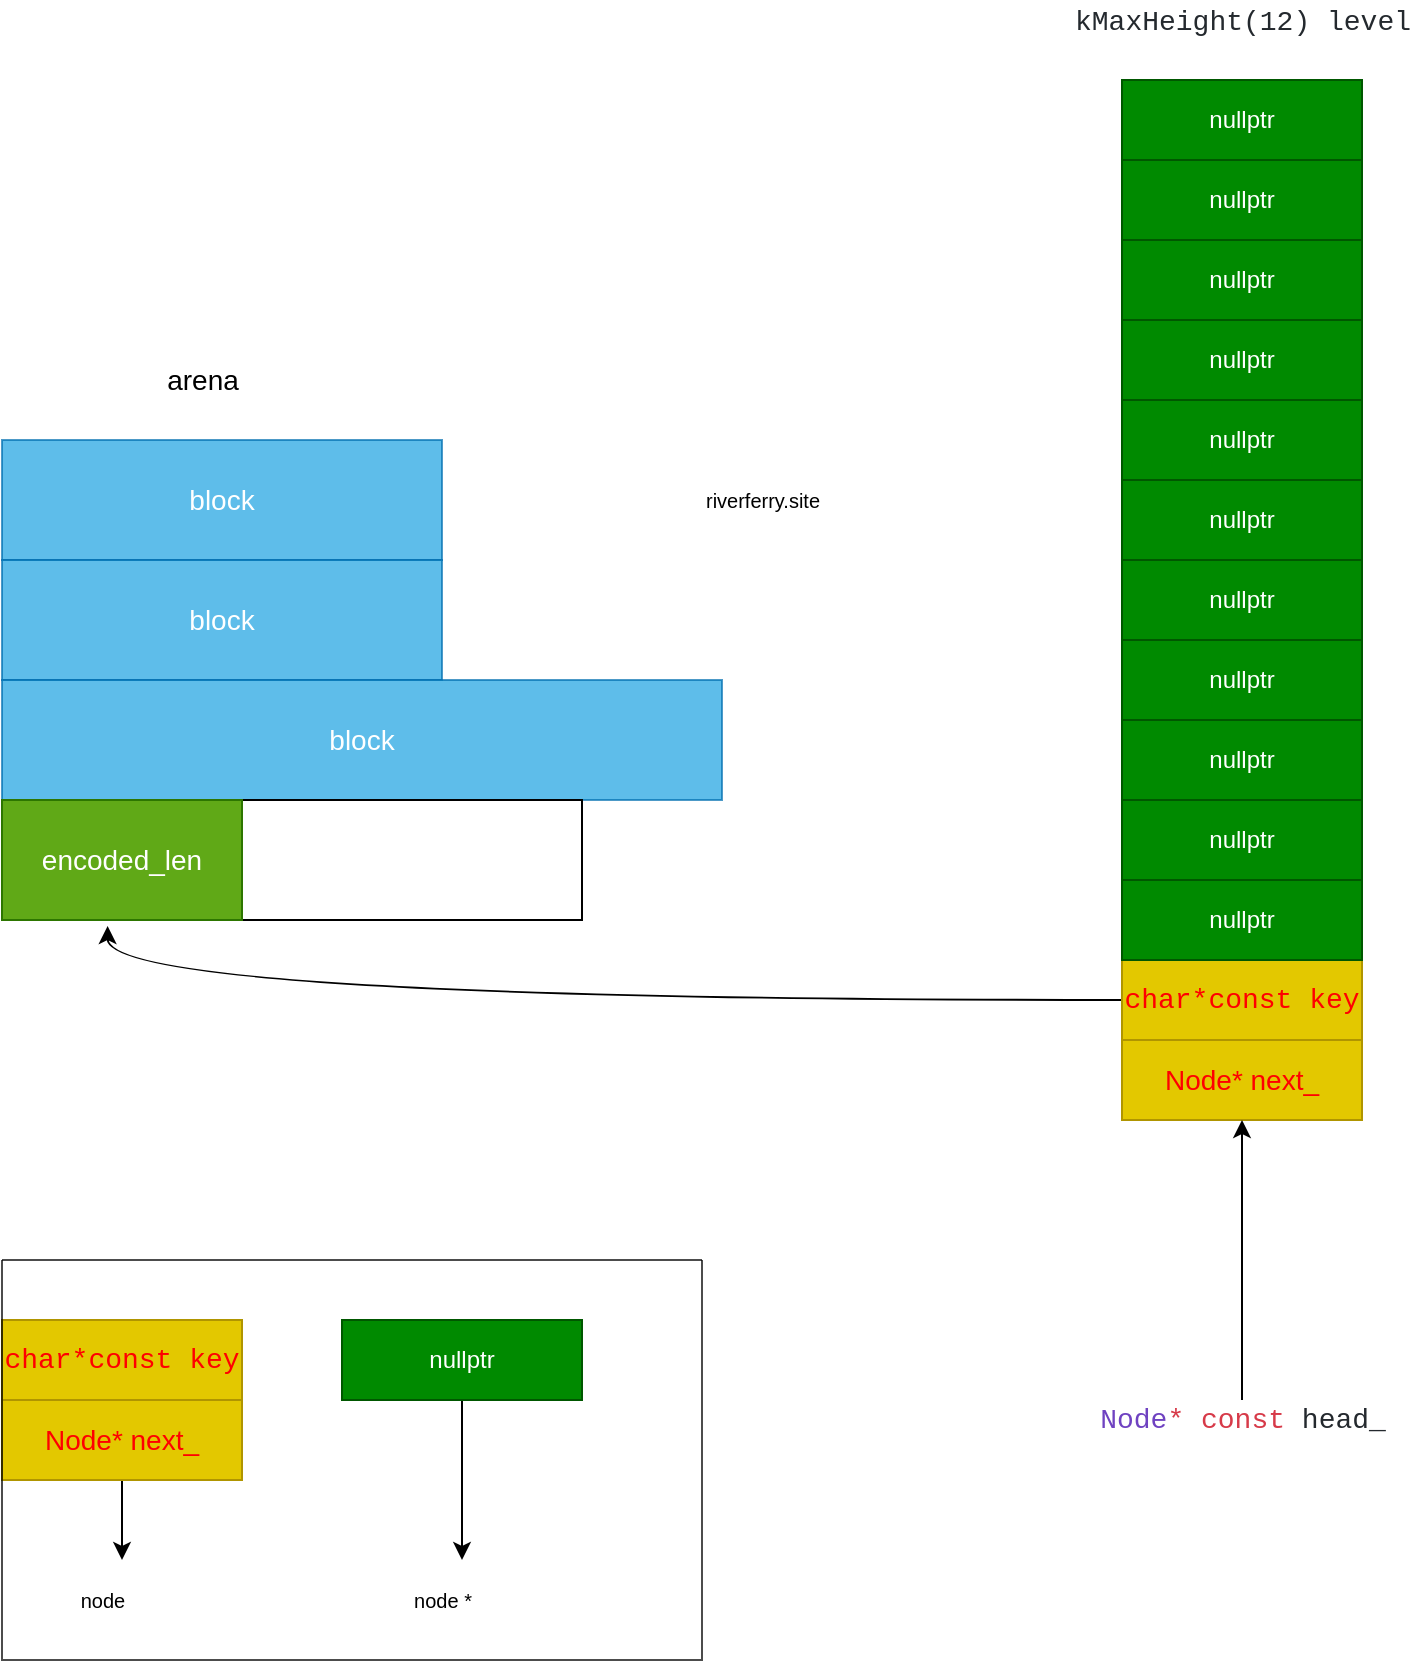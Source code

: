 <mxfile version="15.5.1" type="github">
  <diagram id="t0Eb2LwhGrJWLrUmXkvO" name="Page-1">
    <mxGraphModel dx="2400" dy="1879" grid="1" gridSize="10" guides="1" tooltips="1" connect="1" arrows="1" fold="1" page="1" pageScale="1" pageWidth="850" pageHeight="1100" math="0" shadow="0">
      <root>
        <mxCell id="0" />
        <mxCell id="1" parent="0" />
        <mxCell id="Wg6Vv21eR7SCHKcDxbIP-46" style="edgeStyle=orthogonalEdgeStyle;curved=1;rounded=0;orthogonalLoop=1;jettySize=auto;html=1;entryX=0.44;entryY=1.05;entryDx=0;entryDy=0;entryPerimeter=0;fontSize=10;fontColor=#000000;" edge="1" parent="1" source="Wg6Vv21eR7SCHKcDxbIP-1" target="Wg6Vv21eR7SCHKcDxbIP-41">
          <mxGeometry relative="1" as="geometry" />
        </mxCell>
        <mxCell id="Wg6Vv21eR7SCHKcDxbIP-1" value="&lt;span style=&quot;font-family: &amp;#34;consolas&amp;#34; , &amp;#34;courier new&amp;#34; , monospace ; font-size: 14px&quot;&gt;&lt;font color=&quot;#ff0000&quot;&gt;char*const key&lt;/font&gt;&lt;/span&gt;" style="rounded=0;whiteSpace=wrap;html=1;fillColor=#e3c800;strokeColor=#B09500;fontColor=#000000;" vertex="1" parent="1">
          <mxGeometry x="120" y="360" width="120" height="40" as="geometry" />
        </mxCell>
        <mxCell id="Wg6Vv21eR7SCHKcDxbIP-2" value="&lt;font style=&quot;font-size: 14px&quot; color=&quot;#ff0000&quot;&gt;Node* next_&lt;/font&gt;" style="rounded=0;whiteSpace=wrap;html=1;fillColor=#e3c800;strokeColor=#B09500;fontColor=#000000;" vertex="1" parent="1">
          <mxGeometry x="120" y="400" width="120" height="40" as="geometry" />
        </mxCell>
        <mxCell id="Wg6Vv21eR7SCHKcDxbIP-5" value="nullptr" style="rounded=0;whiteSpace=wrap;html=1;fillColor=#008a00;strokeColor=#005700;fontColor=#ffffff;" vertex="1" parent="1">
          <mxGeometry x="120" y="320" width="120" height="40" as="geometry" />
        </mxCell>
        <mxCell id="Wg6Vv21eR7SCHKcDxbIP-21" value="nullptr" style="rounded=0;whiteSpace=wrap;html=1;fillColor=#008a00;strokeColor=#005700;fontColor=#ffffff;" vertex="1" parent="1">
          <mxGeometry x="120" y="280" width="120" height="40" as="geometry" />
        </mxCell>
        <mxCell id="Wg6Vv21eR7SCHKcDxbIP-22" value="nullptr" style="rounded=0;whiteSpace=wrap;html=1;fillColor=#008a00;strokeColor=#005700;fontColor=#ffffff;" vertex="1" parent="1">
          <mxGeometry x="120" y="240" width="120" height="40" as="geometry" />
        </mxCell>
        <mxCell id="Wg6Vv21eR7SCHKcDxbIP-23" value="nullptr" style="rounded=0;whiteSpace=wrap;html=1;fillColor=#008a00;strokeColor=#005700;fontColor=#ffffff;" vertex="1" parent="1">
          <mxGeometry x="120" y="200" width="120" height="40" as="geometry" />
        </mxCell>
        <mxCell id="Wg6Vv21eR7SCHKcDxbIP-24" value="nullptr" style="rounded=0;whiteSpace=wrap;html=1;fillColor=#008a00;strokeColor=#005700;fontColor=#ffffff;" vertex="1" parent="1">
          <mxGeometry x="120" y="160" width="120" height="40" as="geometry" />
        </mxCell>
        <mxCell id="Wg6Vv21eR7SCHKcDxbIP-25" value="nullptr" style="rounded=0;whiteSpace=wrap;html=1;fillColor=#008a00;strokeColor=#005700;fontColor=#ffffff;" vertex="1" parent="1">
          <mxGeometry x="120" y="120" width="120" height="40" as="geometry" />
        </mxCell>
        <mxCell id="Wg6Vv21eR7SCHKcDxbIP-26" value="nullptr" style="rounded=0;whiteSpace=wrap;html=1;fillColor=#008a00;strokeColor=#005700;fontColor=#ffffff;" vertex="1" parent="1">
          <mxGeometry x="120" y="80" width="120" height="40" as="geometry" />
        </mxCell>
        <mxCell id="Wg6Vv21eR7SCHKcDxbIP-27" value="nullptr" style="rounded=0;whiteSpace=wrap;html=1;fillColor=#008a00;strokeColor=#005700;fontColor=#ffffff;" vertex="1" parent="1">
          <mxGeometry x="120" y="40" width="120" height="40" as="geometry" />
        </mxCell>
        <mxCell id="Wg6Vv21eR7SCHKcDxbIP-28" value="nullptr" style="rounded=0;whiteSpace=wrap;html=1;fillColor=#008a00;strokeColor=#005700;fontColor=#ffffff;" vertex="1" parent="1">
          <mxGeometry x="120" width="120" height="40" as="geometry" />
        </mxCell>
        <mxCell id="Wg6Vv21eR7SCHKcDxbIP-29" value="nullptr" style="rounded=0;whiteSpace=wrap;html=1;fillColor=#008a00;strokeColor=#005700;fontColor=#ffffff;" vertex="1" parent="1">
          <mxGeometry x="120" y="-40" width="120" height="40" as="geometry" />
        </mxCell>
        <mxCell id="Wg6Vv21eR7SCHKcDxbIP-30" value="nullptr" style="rounded=0;whiteSpace=wrap;html=1;fillColor=#008a00;strokeColor=#005700;fontColor=#ffffff;" vertex="1" parent="1">
          <mxGeometry x="120" y="-80" width="120" height="40" as="geometry" />
        </mxCell>
        <mxCell id="Wg6Vv21eR7SCHKcDxbIP-33" style="edgeStyle=orthogonalEdgeStyle;curved=1;rounded=0;orthogonalLoop=1;jettySize=auto;html=1;entryX=0.5;entryY=1;entryDx=0;entryDy=0;fontSize=14;fontColor=#000000;" edge="1" parent="1" source="Wg6Vv21eR7SCHKcDxbIP-32" target="Wg6Vv21eR7SCHKcDxbIP-2">
          <mxGeometry relative="1" as="geometry" />
        </mxCell>
        <mxCell id="Wg6Vv21eR7SCHKcDxbIP-32" value="&lt;div style=&quot;color: rgb(36 , 41 , 46) ; background-color: rgb(255 , 255 , 255) ; font-family: &amp;#34;consolas&amp;#34; , &amp;#34;courier new&amp;#34; , monospace ; line-height: 19px&quot;&gt;&lt;span style=&quot;color: #6f42c1&quot;&gt;Node&lt;/span&gt;&lt;span style=&quot;color: #d73a49&quot;&gt;*&lt;/span&gt;&amp;nbsp;&lt;span style=&quot;color: #d73a49&quot;&gt;const&lt;/span&gt;&amp;nbsp;head_&lt;/div&gt;" style="text;html=1;align=center;verticalAlign=middle;resizable=0;points=[];autosize=1;strokeColor=none;fillColor=none;fontSize=14;fontColor=#000000;" vertex="1" parent="1">
          <mxGeometry x="105" y="580" width="150" height="20" as="geometry" />
        </mxCell>
        <mxCell id="Wg6Vv21eR7SCHKcDxbIP-35" value="&lt;span style=&quot;background-color: rgb(255 , 255 , 255) ; color: rgb(36 , 41 , 46) ; font-family: &amp;#34;consolas&amp;#34; , &amp;#34;courier new&amp;#34; , monospace&quot;&gt;kMaxHeight(12) level&lt;/span&gt;" style="text;html=1;align=center;verticalAlign=middle;resizable=0;points=[];autosize=1;strokeColor=none;fillColor=none;fontSize=14;fontColor=#000000;" vertex="1" parent="1">
          <mxGeometry x="95" y="-120" width="170" height="20" as="geometry" />
        </mxCell>
        <mxCell id="Wg6Vv21eR7SCHKcDxbIP-36" value="block" style="rounded=0;whiteSpace=wrap;html=1;fontSize=14;fontColor=#ffffff;fillColor=#1ba1e2;strokeColor=#006EAF;opacity=70;" vertex="1" parent="1">
          <mxGeometry x="-440" y="100" width="220" height="60" as="geometry" />
        </mxCell>
        <mxCell id="Wg6Vv21eR7SCHKcDxbIP-37" value="block" style="rounded=0;whiteSpace=wrap;html=1;fontSize=14;fontColor=#ffffff;fillColor=#1ba1e2;strokeColor=#006EAF;opacity=70;" vertex="1" parent="1">
          <mxGeometry x="-440" y="160" width="220" height="60" as="geometry" />
        </mxCell>
        <mxCell id="Wg6Vv21eR7SCHKcDxbIP-38" value="block" style="rounded=0;whiteSpace=wrap;html=1;fontSize=14;fontColor=#ffffff;fillColor=#1ba1e2;strokeColor=#006EAF;opacity=70;" vertex="1" parent="1">
          <mxGeometry x="-440" y="220" width="360" height="60" as="geometry" />
        </mxCell>
        <mxCell id="Wg6Vv21eR7SCHKcDxbIP-39" value="" style="rounded=0;whiteSpace=wrap;html=1;fontSize=14;fontColor=#000000;" vertex="1" parent="1">
          <mxGeometry x="-440" y="280" width="290" height="60" as="geometry" />
        </mxCell>
        <mxCell id="Wg6Vv21eR7SCHKcDxbIP-40" value="arena" style="text;html=1;align=center;verticalAlign=middle;resizable=0;points=[];autosize=1;strokeColor=none;fillColor=none;fontSize=14;fontColor=#000000;" vertex="1" parent="1">
          <mxGeometry x="-365" y="60" width="50" height="20" as="geometry" />
        </mxCell>
        <mxCell id="Wg6Vv21eR7SCHKcDxbIP-41" value="encoded_len" style="rounded=0;whiteSpace=wrap;html=1;fontSize=14;fontColor=#ffffff;fillColor=#60a917;strokeColor=#2D7600;" vertex="1" parent="1">
          <mxGeometry x="-440" y="280" width="120" height="60" as="geometry" />
        </mxCell>
        <mxCell id="Wg6Vv21eR7SCHKcDxbIP-47" value="&lt;span style=&quot;font-family: &amp;#34;consolas&amp;#34; , &amp;#34;courier new&amp;#34; , monospace ; font-size: 14px&quot;&gt;&lt;font color=&quot;#ff0000&quot;&gt;char*const key&lt;/font&gt;&lt;/span&gt;" style="rounded=0;whiteSpace=wrap;html=1;fillColor=#e3c800;strokeColor=#B09500;fontColor=#000000;" vertex="1" parent="1">
          <mxGeometry x="-440" y="540" width="120" height="40" as="geometry" />
        </mxCell>
        <mxCell id="Wg6Vv21eR7SCHKcDxbIP-49" style="edgeStyle=orthogonalEdgeStyle;curved=1;rounded=0;orthogonalLoop=1;jettySize=auto;html=1;fontSize=10;fontColor=#000000;" edge="1" parent="1" source="Wg6Vv21eR7SCHKcDxbIP-48">
          <mxGeometry relative="1" as="geometry">
            <mxPoint x="-380" y="660" as="targetPoint" />
          </mxGeometry>
        </mxCell>
        <mxCell id="Wg6Vv21eR7SCHKcDxbIP-48" value="&lt;font style=&quot;font-size: 14px&quot; color=&quot;#ff0000&quot;&gt;Node* next_&lt;/font&gt;" style="rounded=0;whiteSpace=wrap;html=1;fillColor=#e3c800;strokeColor=#B09500;fontColor=#000000;" vertex="1" parent="1">
          <mxGeometry x="-440" y="580" width="120" height="40" as="geometry" />
        </mxCell>
        <mxCell id="Wg6Vv21eR7SCHKcDxbIP-50" value="node" style="text;html=1;align=center;verticalAlign=middle;resizable=0;points=[];autosize=1;strokeColor=none;fillColor=none;fontSize=10;fontColor=#000000;" vertex="1" parent="1">
          <mxGeometry x="-410" y="670" width="40" height="20" as="geometry" />
        </mxCell>
        <mxCell id="Wg6Vv21eR7SCHKcDxbIP-52" style="edgeStyle=orthogonalEdgeStyle;curved=1;rounded=0;orthogonalLoop=1;jettySize=auto;html=1;fontSize=10;fontColor=#000000;" edge="1" parent="1" source="Wg6Vv21eR7SCHKcDxbIP-51">
          <mxGeometry relative="1" as="geometry">
            <mxPoint x="-210" y="660" as="targetPoint" />
          </mxGeometry>
        </mxCell>
        <mxCell id="Wg6Vv21eR7SCHKcDxbIP-51" value="nullptr" style="rounded=0;whiteSpace=wrap;html=1;fillColor=#008a00;strokeColor=#005700;fontColor=#ffffff;" vertex="1" parent="1">
          <mxGeometry x="-270" y="540" width="120" height="40" as="geometry" />
        </mxCell>
        <mxCell id="Wg6Vv21eR7SCHKcDxbIP-55" value="node *" style="text;html=1;align=center;verticalAlign=middle;resizable=0;points=[];autosize=1;strokeColor=none;fillColor=none;fontSize=10;fontColor=#000000;" vertex="1" parent="1">
          <mxGeometry x="-245" y="670" width="50" height="20" as="geometry" />
        </mxCell>
        <mxCell id="Wg6Vv21eR7SCHKcDxbIP-56" value="" style="swimlane;startSize=0;fontSize=10;fontColor=#000000;opacity=70;" vertex="1" parent="1">
          <mxGeometry x="-440" y="510" width="350" height="200" as="geometry" />
        </mxCell>
        <mxCell id="Wg6Vv21eR7SCHKcDxbIP-58" value="riverferry.site" style="text;html=1;align=center;verticalAlign=middle;resizable=0;points=[];autosize=1;strokeColor=none;fillColor=none;fontSize=10;fontColor=#000000;" vertex="1" parent="1">
          <mxGeometry x="-100" y="120" width="80" height="20" as="geometry" />
        </mxCell>
      </root>
    </mxGraphModel>
  </diagram>
</mxfile>
